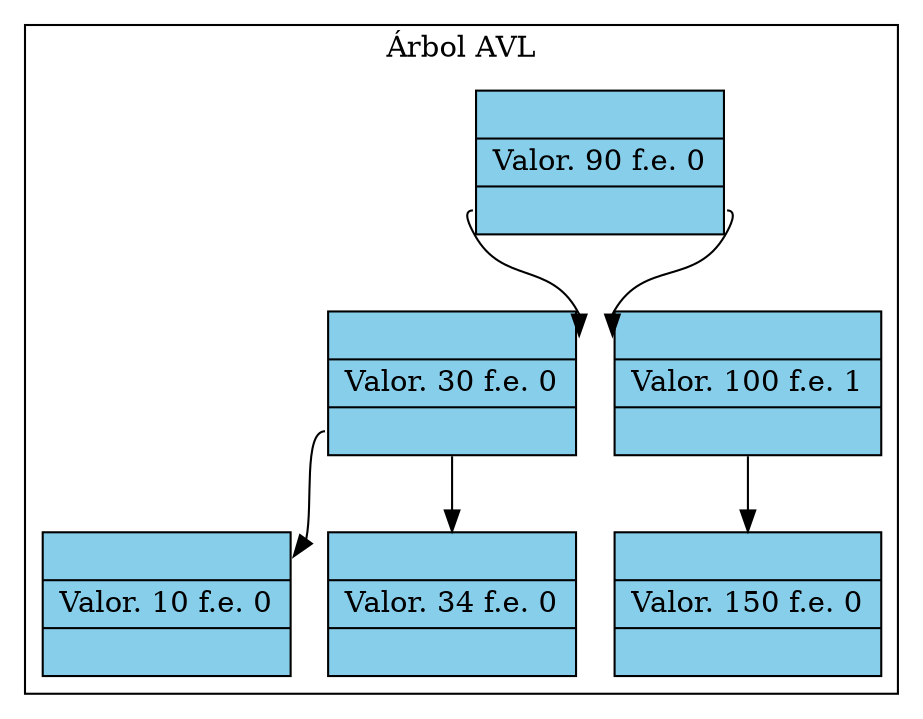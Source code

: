 digraph G {
	 rankdir = TB; 

	 node[shape=record]; 

	 subgraph clusterAVL { 

	 label = "Árbol AVL"; 

	 tn_avlt10[label = "{ <e> | Valor. 10 
 f.e. 0| <p> }", style="filled", color="black", fillcolor="skyblue"]; 
	 tn_avlt30:p -> tn_avlt10:e; 
	 tn_avlt30[label = "{ <e> | Valor. 30 
 f.e. 0| <p> }", style="filled", color="black", fillcolor="skyblue"]; 
	 tn_avlt90:p -> tn_avlt30:e; 
	 tn_avlt34[label = "{ <e> | Valor. 34 
 f.e. 0| <p> }", style="filled", color="black", fillcolor="skyblue"]; 
	 tn_avlt30:p -> tn_avlt34:e; 
	 tn_avlt90[label = "{ <e> | Valor. 90 
 f.e. 0| <p> }", style="filled", color="black", fillcolor="skyblue"]; 
	 tn_avlt100[label = "{ <e> | Valor. 100 
 f.e. 1| <p> }", style="filled", color="black", fillcolor="skyblue"]; 
	 tn_avlt90:p -> tn_avlt100:e; 
	 tn_avlt150[label = "{ <e> | Valor. 150 
 f.e. 0| <p> }", style="filled", color="black", fillcolor="skyblue"]; 
	 tn_avlt100:p -> tn_avlt150:e; 
	 } 
	 } 
